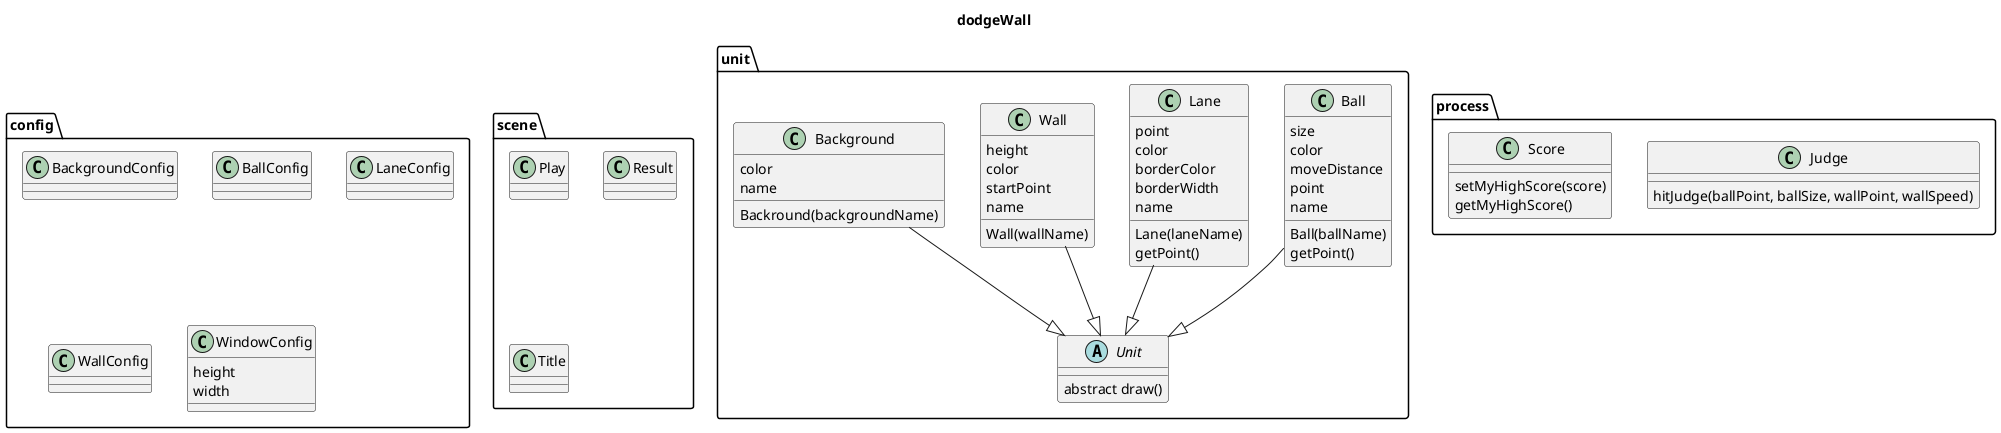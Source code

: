 @startuml class
title dodgeWall

package unit {
    abstract Unit {
        abstract draw()
    }

    class Ball {
        size
        color
        moveDistance
        point
        name

        Ball(ballName)
        getPoint()
    }

    class Lane {
        point
        color
        borderColor
        borderWidth
        name

        Lane(laneName)
        getPoint()
    }

    class Wall {
        height
        color
        startPoint
        name

        Wall(wallName)
    }

    class Background {
        color
        name

        Backround(backgroundName)
    }
}

package config {
    class BackgroundConfig {
    }
    
    class BallConfig {

    }

    class LaneConfig {

    }

    class WallConfig {

    }

    class WindowConfig {
        height
        width
    }
}

package scene {
    class Play {

    }

    class Result {

    }
    
    class Title {
        
    }
}

package process {
    class Judge {
        hitJudge(ballPoint, ballSize, wallPoint, wallSpeed)
    }

    class Score {
        setMyHighScore(score)
        getMyHighScore()
    }
}

Ball --|> Unit
Wall --|> Unit
Lane --|> Unit
Background --|> Unit

@enduml